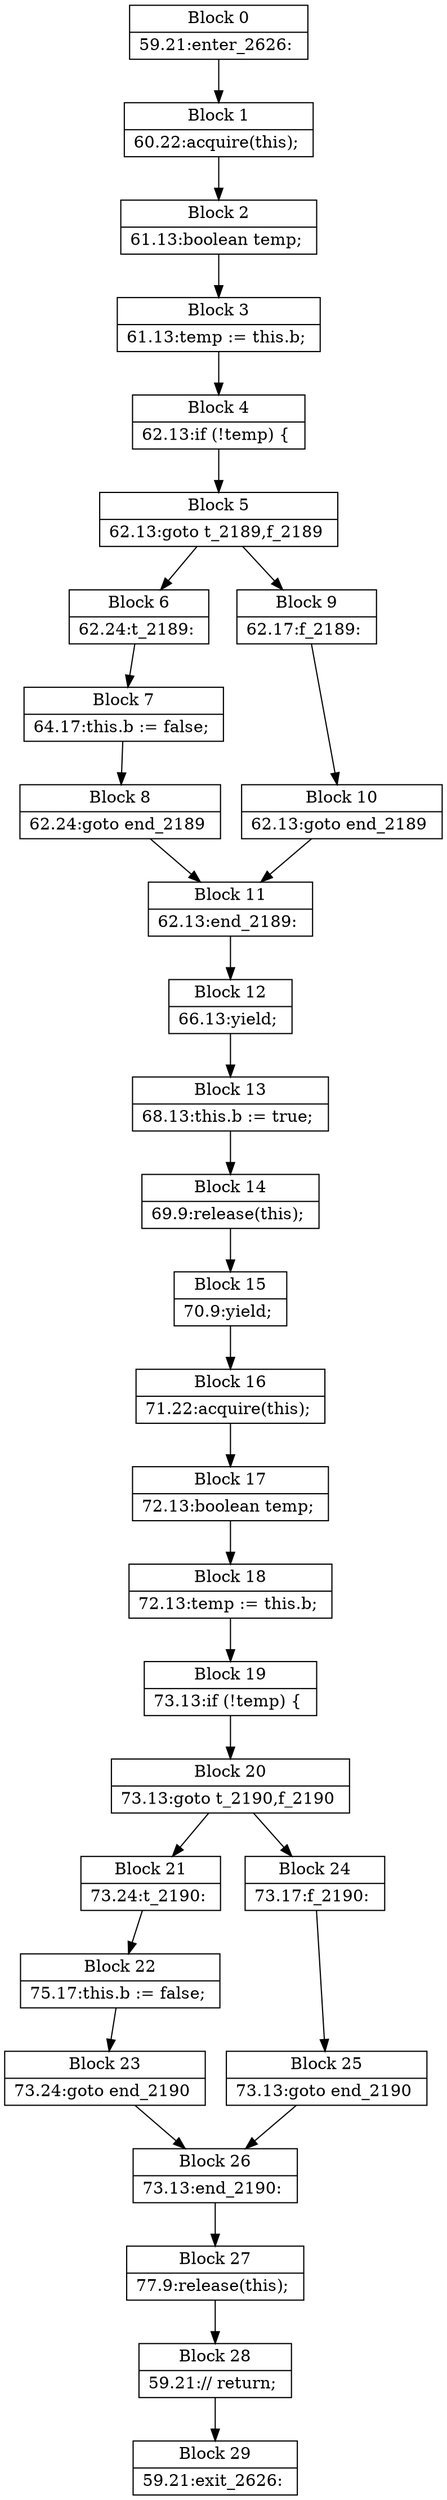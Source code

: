 digraph G {
   node [shape=record];
B0[label="{Block 0|59.21:enter_2626: \n}"];
B1[label="{Block 1|60.22:acquire(this); \n}"];
B2[label="{Block 2|61.13:boolean temp; \n}"];
B3[label="{Block 3|61.13:temp := this.b; \n}"];
B4[label="{Block 4|62.13:if (!temp) \{ \n}"];
B5[label="{Block 5|62.13:goto t_2189,f_2189 \n}"];
B6[label="{Block 6|62.24:t_2189: \n}"];
B7[label="{Block 7|64.17:this.b := false; \n}"];
B8[label="{Block 8|62.24:goto end_2189 \n}"];
B9[label="{Block 9|62.17:f_2189: \n}"];
B10[label="{Block 10|62.13:goto end_2189 \n}"];
B11[label="{Block 11|62.13:end_2189: \n}"];
B12[label="{Block 12|66.13:yield; \n}"];
B13[label="{Block 13|68.13:this.b := true; \n}"];
B14[label="{Block 14|69.9:release(this); \n}"];
B15[label="{Block 15|70.9:yield; \n}"];
B16[label="{Block 16|71.22:acquire(this); \n}"];
B17[label="{Block 17|72.13:boolean temp; \n}"];
B18[label="{Block 18|72.13:temp := this.b; \n}"];
B19[label="{Block 19|73.13:if (!temp) \{ \n}"];
B20[label="{Block 20|73.13:goto t_2190,f_2190 \n}"];
B21[label="{Block 21|73.24:t_2190: \n}"];
B22[label="{Block 22|75.17:this.b := false; \n}"];
B23[label="{Block 23|73.24:goto end_2190 \n}"];
B24[label="{Block 24|73.17:f_2190: \n}"];
B25[label="{Block 25|73.13:goto end_2190 \n}"];
B26[label="{Block 26|73.13:end_2190: \n}"];
B27[label="{Block 27|77.9:release(this); \n}"];
B28[label="{Block 28|59.21:// return; \n}"];
B29[label="{Block 29|59.21:exit_2626: \n}"];
B0 -> B1;
B1 -> B2;
B2 -> B3;
B3 -> B4;
B4 -> B5;
B5 -> B6;
B5 -> B9;
B6 -> B7;
B7 -> B8;
B8 -> B11;
B9 -> B10;
B10 -> B11;
B11 -> B12;
B12 -> B13;
B13 -> B14;
B14 -> B15;
B15 -> B16;
B16 -> B17;
B17 -> B18;
B18 -> B19;
B19 -> B20;
B20 -> B21;
B20 -> B24;
B21 -> B22;
B22 -> B23;
B23 -> B26;
B24 -> B25;
B25 -> B26;
B26 -> B27;
B27 -> B28;
B28 -> B29;
}
